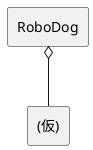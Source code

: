 @startuml RoboDog ドメインモデル図
skinparam componentStyle rectangle

' RoboDog
[RoboDog] o-- [(仮)]

@enduml